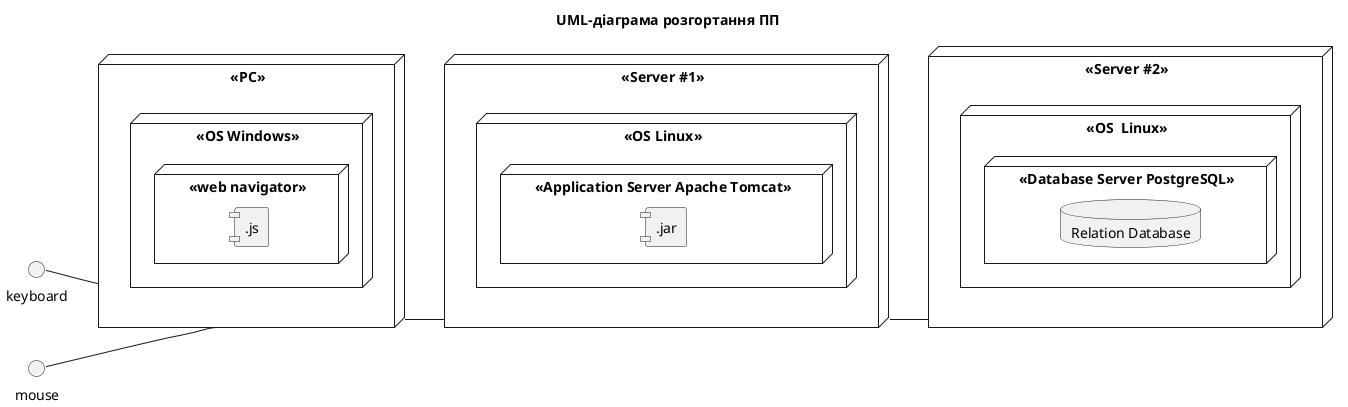 @startuml
title UML-діаграма розгортання ПП

left to right direction

skinparam componentStyle uml1

node "<<PC>>" as pc{
  node "<<OS Windows>>" {
    node "<<web navigator>>" {
      component [.js]
    }
  }
}

interface "keyboard"
interface "mouse"

(keyboard) -- pc
(mouse) -- pc


node "<<Server #1>>" as serv1 {
    node "<<OS Linux>>" {
        node "<<Application Server Apache Tomcat>>" {
            component [.jar]
        }
    }
}

pc -- serv1

node "<<Server #2>>" as serv2{
  node "<<OS  Linux>>" {
    node "<<Database Server PostgreSQL>>" {
      database "Relation Database"
    }
  }
}
serv1 -- serv2 
@enduml




